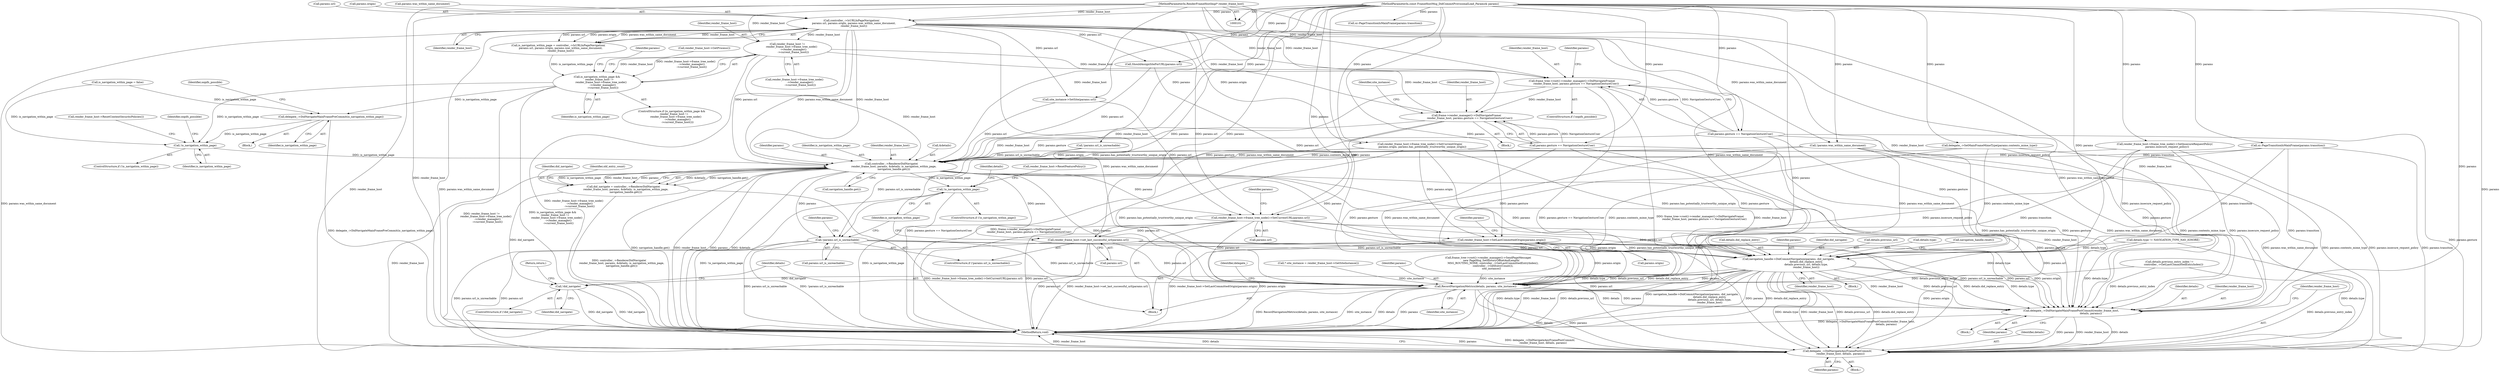digraph "0_Chrome_784f56a9c97a838448dd23f9bdc7c05fe8e639b3@pointer" {
"1000131" [label="(Call,render_frame_host !=\n          render_frame_host->frame_tree_node()\n              ->render_manager()\n              ->current_frame_host())"];
"1000117" [label="(Call,controller_->IsURLInPageNavigation(\n      params.url, params.origin, params.was_within_same_document,\n      render_frame_host))"];
"1000103" [label="(MethodParameterIn,const FrameHostMsg_DidCommitProvisionalLoad_Params& params)"];
"1000102" [label="(MethodParameterIn,RenderFrameHostImpl* render_frame_host)"];
"1000129" [label="(Call,is_navigation_within_page &&\n      render_frame_host !=\n          render_frame_host->frame_tree_node()\n              ->render_manager()\n              ->current_frame_host())"];
"1000159" [label="(Call,delegate_->DidNavigateMainFramePreCommit(is_navigation_within_page))"];
"1000183" [label="(Call,!is_navigation_within_page)"];
"1000244" [label="(Call,controller_->RendererDidNavigate(\n      render_frame_host, params, &details, is_navigation_within_page,\n      navigation_handle.get()))"];
"1000242" [label="(Call,did_navigate = controller_->RendererDidNavigate(\n      render_frame_host, params, &details, is_navigation_within_page,\n      navigation_handle.get()))"];
"1000320" [label="(Call,!did_navigate)"];
"1000266" [label="(Call,render_frame_host->frame_tree_node()->SetCurrentURL(params.url))"];
"1000279" [label="(Call,render_frame_host->set_last_successful_url(params.url))"];
"1000305" [label="(Call,navigation_handle->DidCommitNavigation(params, did_navigate,\n                                           details.did_replace_entry,\n                                           details.previous_url, details.type,\n                                           render_frame_host))"];
"1000323" [label="(Call,RecordNavigationMetrics(details, params, site_instance))"];
"1000335" [label="(Call,delegate_->DidNavigateMainFramePostCommit(render_frame_host,\n                                                details, params))"];
"1000339" [label="(Call,delegate_->DidNavigateAnyFramePostCommit(\n        render_frame_host, details, params))"];
"1000270" [label="(Call,render_frame_host->SetLastCommittedOrigin(params.origin))"];
"1000275" [label="(Call,!params.url_is_unreachable)"];
"1000284" [label="(Call,!is_navigation_within_page)"];
"1000164" [label="(Call,frame_tree->root()->render_manager()->DidNavigateFrame(\n          render_frame_host, params.gesture == NavigationGestureUser))"];
"1000196" [label="(Call,frame->render_manager()->DidNavigateFrame(\n        render_frame_host, params.gesture == NavigationGestureUser))"];
"1000281" [label="(Identifier,params)"];
"1000321" [label="(Identifier,did_navigate)"];
"1000183" [label="(Call,!is_navigation_within_page)"];
"1000266" [label="(Call,render_frame_host->frame_tree_node()->SetCurrentURL(params.url))"];
"1000262" [label="(Call,frame_tree->root()->render_manager()->SendPageMessage(\n        new PageMsg_SetHistoryOffsetAndLength(\n            MSG_ROUTING_NONE, controller_->GetLastCommittedEntryIndex(),\n            controller_->GetEntryCount()),\n        site_instance))"];
"1000205" [label="(Identifier,site_instance)"];
"1000291" [label="(Identifier,details)"];
"1000285" [label="(Identifier,is_navigation_within_page)"];
"1000186" [label="(Call,render_frame_host->ResetContentSecurityPolicies())"];
"1000105" [label="(Block,)"];
"1000341" [label="(Identifier,details)"];
"1000133" [label="(Call,render_frame_host->frame_tree_node()\n              ->render_manager()\n              ->current_frame_host())"];
"1000270" [label="(Call,render_frame_host->SetLastCommittedOrigin(params.origin))"];
"1000166" [label="(Call,params.gesture == NavigationGestureUser)"];
"1000128" [label="(ControlStructure,if (is_navigation_within_page &&\n      render_frame_host !=\n          render_frame_host->frame_tree_node()\n              ->render_manager()\n              ->current_frame_host()))"];
"1000328" [label="(Identifier,delegate_)"];
"1000227" [label="(Call,ui::PageTransitionIsMainFrame(params.transition))"];
"1000271" [label="(Call,params.origin)"];
"1000311" [label="(Call,details.previous_url)"];
"1000256" [label="(Call,details.previous_entry_index !=\n          controller_->GetLastCommittedEntryIndex())"];
"1000250" [label="(Call,navigation_handle.get())"];
"1000232" [label="(Call,delegate_->SetMainFrameMimeType(params.contents_mime_type))"];
"1000280" [label="(Call,params.url)"];
"1000132" [label="(Identifier,render_frame_host)"];
"1000314" [label="(Call,details.type)"];
"1000131" [label="(Call,render_frame_host !=\n          render_frame_host->frame_tree_node()\n              ->render_manager()\n              ->current_frame_host())"];
"1000127" [label="(Identifier,render_frame_host)"];
"1000323" [label="(Call,RecordNavigationMetrics(details, params, site_instance))"];
"1000121" [label="(Call,params.origin)"];
"1000335" [label="(Call,delegate_->DidNavigateMainFramePostCommit(render_frame_host,\n                                                details, params))"];
"1000286" [label="(Call,render_frame_host->ResetFeaturePolicy())"];
"1000320" [label="(Call,!did_navigate)"];
"1000343" [label="(MethodReturn,void)"];
"1000246" [label="(Identifier,params)"];
"1000318" [label="(Call,navigation_handle.reset())"];
"1000324" [label="(Identifier,details)"];
"1000289" [label="(Call,details.type != NAVIGATION_TYPE_NAV_IGNORE)"];
"1000322" [label="(Return,return;)"];
"1000249" [label="(Identifier,is_navigation_within_page)"];
"1000117" [label="(Call,controller_->IsURLInPageNavigation(\n      params.url, params.origin, params.was_within_same_document,\n      render_frame_host))"];
"1000274" [label="(ControlStructure,if (!params.url_is_unreachable))"];
"1000276" [label="(Call,params.url_is_unreachable)"];
"1000204" [label="(Call,* site_instance = render_frame_host->GetSiteInstance())"];
"1000165" [label="(Identifier,render_frame_host)"];
"1000308" [label="(Call,details.did_replace_entry)"];
"1000171" [label="(Call,render_frame_host->frame_tree_node()->SetCurrentOrigin(\n      params.origin, params.has_potentially_trustworthy_unique_origin))"];
"1000164" [label="(Call,frame_tree->root()->render_manager()->DidNavigateFrame(\n          render_frame_host, params.gesture == NavigationGestureUser))"];
"1000267" [label="(Call,params.url)"];
"1000163" [label="(Identifier,oopifs_possible)"];
"1000342" [label="(Identifier,params)"];
"1000243" [label="(Identifier,did_navigate)"];
"1000317" [label="(Identifier,render_frame_host)"];
"1000284" [label="(Call,!is_navigation_within_page)"];
"1000216" [label="(Call,!params.url_is_unreachable)"];
"1000149" [label="(Block,)"];
"1000242" [label="(Call,did_navigate = controller_->RendererDidNavigate(\n      render_frame_host, params, &details, is_navigation_within_page,\n      navigation_handle.get()))"];
"1000244" [label="(Call,controller_->RendererDidNavigate(\n      render_frame_host, params, &details, is_navigation_within_page,\n      navigation_handle.get()))"];
"1000306" [label="(Identifier,params)"];
"1000190" [label="(Identifier,oopifs_possible)"];
"1000254" [label="(Identifier,old_entry_count)"];
"1000144" [label="(Identifier,params)"];
"1000129" [label="(Call,is_navigation_within_page &&\n      render_frame_host !=\n          render_frame_host->frame_tree_node()\n              ->render_manager()\n              ->current_frame_host())"];
"1000178" [label="(Call,render_frame_host->frame_tree_node()->SetInsecureRequestPolicy(\n      params.insecure_request_policy))"];
"1000124" [label="(Call,params.was_within_same_document)"];
"1000138" [label="(Call,is_navigation_within_page = false)"];
"1000272" [label="(Identifier,params)"];
"1000142" [label="(Call,ui::PageTransitionIsMainFrame(params.transition))"];
"1000340" [label="(Identifier,render_frame_host)"];
"1000295" [label="(Block,)"];
"1000329" [label="(Block,)"];
"1000115" [label="(Call,is_navigation_within_page = controller_->IsURLInPageNavigation(\n      params.url, params.origin, params.was_within_same_document,\n      render_frame_host))"];
"1000283" [label="(ControlStructure,if (!is_navigation_within_page))"];
"1000161" [label="(ControlStructure,if (!oopifs_possible))"];
"1000305" [label="(Call,navigation_handle->DidCommitNavigation(params, did_navigate,\n                                           details.did_replace_entry,\n                                           details.previous_url, details.type,\n                                           render_frame_host))"];
"1000319" [label="(ControlStructure,if (!did_navigate))"];
"1000307" [label="(Identifier,did_navigate)"];
"1000245" [label="(Identifier,render_frame_host)"];
"1000103" [label="(MethodParameterIn,const FrameHostMsg_DidCommitProvisionalLoad_Params& params)"];
"1000197" [label="(Identifier,render_frame_host)"];
"1000337" [label="(Identifier,details)"];
"1000334" [label="(Block,)"];
"1000136" [label="(Call,render_frame_host->GetProcess())"];
"1000326" [label="(Identifier,site_instance)"];
"1000212" [label="(Call,ShouldAssignSiteForURL(params.url))"];
"1000159" [label="(Call,delegate_->DidNavigateMainFramePreCommit(is_navigation_within_page))"];
"1000184" [label="(Identifier,is_navigation_within_page)"];
"1000221" [label="(Call,site_instance->SetSite(params.url))"];
"1000102" [label="(MethodParameterIn,RenderFrameHostImpl* render_frame_host)"];
"1000336" [label="(Identifier,render_frame_host)"];
"1000196" [label="(Call,frame->render_manager()->DidNavigateFrame(\n        render_frame_host, params.gesture == NavigationGestureUser))"];
"1000118" [label="(Call,params.url)"];
"1000275" [label="(Call,!params.url_is_unreachable)"];
"1000247" [label="(Call,&details)"];
"1000173" [label="(Identifier,params)"];
"1000182" [label="(ControlStructure,if (!is_navigation_within_page))"];
"1000325" [label="(Identifier,params)"];
"1000198" [label="(Call,params.gesture == NavigationGestureUser)"];
"1000279" [label="(Call,render_frame_host->set_last_successful_url(params.url))"];
"1000191" [label="(Block,)"];
"1000339" [label="(Call,delegate_->DidNavigateAnyFramePostCommit(\n        render_frame_host, details, params))"];
"1000130" [label="(Identifier,is_navigation_within_page)"];
"1000160" [label="(Identifier,is_navigation_within_page)"];
"1000338" [label="(Identifier,params)"];
"1000154" [label="(Call,!params.was_within_same_document)"];
"1000277" [label="(Identifier,params)"];
"1000131" -> "1000129"  [label="AST: "];
"1000131" -> "1000133"  [label="CFG: "];
"1000132" -> "1000131"  [label="AST: "];
"1000133" -> "1000131"  [label="AST: "];
"1000129" -> "1000131"  [label="CFG: "];
"1000131" -> "1000343"  [label="DDG: render_frame_host->frame_tree_node()\n              ->render_manager()\n              ->current_frame_host()"];
"1000131" -> "1000129"  [label="DDG: render_frame_host"];
"1000131" -> "1000129"  [label="DDG: render_frame_host->frame_tree_node()\n              ->render_manager()\n              ->current_frame_host()"];
"1000117" -> "1000131"  [label="DDG: render_frame_host"];
"1000102" -> "1000131"  [label="DDG: render_frame_host"];
"1000131" -> "1000164"  [label="DDG: render_frame_host"];
"1000131" -> "1000196"  [label="DDG: render_frame_host"];
"1000131" -> "1000244"  [label="DDG: render_frame_host"];
"1000117" -> "1000115"  [label="AST: "];
"1000117" -> "1000127"  [label="CFG: "];
"1000118" -> "1000117"  [label="AST: "];
"1000121" -> "1000117"  [label="AST: "];
"1000124" -> "1000117"  [label="AST: "];
"1000127" -> "1000117"  [label="AST: "];
"1000115" -> "1000117"  [label="CFG: "];
"1000117" -> "1000343"  [label="DDG: params.was_within_same_document"];
"1000117" -> "1000115"  [label="DDG: params.url"];
"1000117" -> "1000115"  [label="DDG: params.origin"];
"1000117" -> "1000115"  [label="DDG: params.was_within_same_document"];
"1000117" -> "1000115"  [label="DDG: render_frame_host"];
"1000103" -> "1000117"  [label="DDG: params"];
"1000102" -> "1000117"  [label="DDG: render_frame_host"];
"1000117" -> "1000154"  [label="DDG: params.was_within_same_document"];
"1000117" -> "1000164"  [label="DDG: render_frame_host"];
"1000117" -> "1000171"  [label="DDG: params.origin"];
"1000117" -> "1000196"  [label="DDG: render_frame_host"];
"1000117" -> "1000212"  [label="DDG: params.url"];
"1000117" -> "1000221"  [label="DDG: params.url"];
"1000117" -> "1000244"  [label="DDG: render_frame_host"];
"1000117" -> "1000244"  [label="DDG: params.url"];
"1000117" -> "1000244"  [label="DDG: params.was_within_same_document"];
"1000117" -> "1000266"  [label="DDG: params.url"];
"1000117" -> "1000305"  [label="DDG: params.was_within_same_document"];
"1000117" -> "1000323"  [label="DDG: params.was_within_same_document"];
"1000117" -> "1000335"  [label="DDG: params.was_within_same_document"];
"1000117" -> "1000339"  [label="DDG: params.was_within_same_document"];
"1000103" -> "1000101"  [label="AST: "];
"1000103" -> "1000343"  [label="DDG: params"];
"1000103" -> "1000142"  [label="DDG: params"];
"1000103" -> "1000154"  [label="DDG: params"];
"1000103" -> "1000166"  [label="DDG: params"];
"1000103" -> "1000171"  [label="DDG: params"];
"1000103" -> "1000178"  [label="DDG: params"];
"1000103" -> "1000198"  [label="DDG: params"];
"1000103" -> "1000212"  [label="DDG: params"];
"1000103" -> "1000216"  [label="DDG: params"];
"1000103" -> "1000221"  [label="DDG: params"];
"1000103" -> "1000227"  [label="DDG: params"];
"1000103" -> "1000232"  [label="DDG: params"];
"1000103" -> "1000244"  [label="DDG: params"];
"1000103" -> "1000266"  [label="DDG: params"];
"1000103" -> "1000270"  [label="DDG: params"];
"1000103" -> "1000275"  [label="DDG: params"];
"1000103" -> "1000279"  [label="DDG: params"];
"1000103" -> "1000305"  [label="DDG: params"];
"1000103" -> "1000323"  [label="DDG: params"];
"1000103" -> "1000335"  [label="DDG: params"];
"1000103" -> "1000339"  [label="DDG: params"];
"1000102" -> "1000101"  [label="AST: "];
"1000102" -> "1000343"  [label="DDG: render_frame_host"];
"1000102" -> "1000164"  [label="DDG: render_frame_host"];
"1000102" -> "1000196"  [label="DDG: render_frame_host"];
"1000102" -> "1000244"  [label="DDG: render_frame_host"];
"1000102" -> "1000305"  [label="DDG: render_frame_host"];
"1000102" -> "1000335"  [label="DDG: render_frame_host"];
"1000102" -> "1000339"  [label="DDG: render_frame_host"];
"1000129" -> "1000128"  [label="AST: "];
"1000129" -> "1000130"  [label="CFG: "];
"1000130" -> "1000129"  [label="AST: "];
"1000136" -> "1000129"  [label="CFG: "];
"1000144" -> "1000129"  [label="CFG: "];
"1000129" -> "1000343"  [label="DDG: is_navigation_within_page &&\n      render_frame_host !=\n          render_frame_host->frame_tree_node()\n              ->render_manager()\n              ->current_frame_host()"];
"1000129" -> "1000343"  [label="DDG: render_frame_host !=\n          render_frame_host->frame_tree_node()\n              ->render_manager()\n              ->current_frame_host()"];
"1000115" -> "1000129"  [label="DDG: is_navigation_within_page"];
"1000129" -> "1000159"  [label="DDG: is_navigation_within_page"];
"1000129" -> "1000183"  [label="DDG: is_navigation_within_page"];
"1000159" -> "1000149"  [label="AST: "];
"1000159" -> "1000160"  [label="CFG: "];
"1000160" -> "1000159"  [label="AST: "];
"1000163" -> "1000159"  [label="CFG: "];
"1000159" -> "1000343"  [label="DDG: delegate_->DidNavigateMainFramePreCommit(is_navigation_within_page)"];
"1000138" -> "1000159"  [label="DDG: is_navigation_within_page"];
"1000159" -> "1000183"  [label="DDG: is_navigation_within_page"];
"1000183" -> "1000182"  [label="AST: "];
"1000183" -> "1000184"  [label="CFG: "];
"1000184" -> "1000183"  [label="AST: "];
"1000186" -> "1000183"  [label="CFG: "];
"1000190" -> "1000183"  [label="CFG: "];
"1000138" -> "1000183"  [label="DDG: is_navigation_within_page"];
"1000183" -> "1000244"  [label="DDG: is_navigation_within_page"];
"1000244" -> "1000242"  [label="AST: "];
"1000244" -> "1000250"  [label="CFG: "];
"1000245" -> "1000244"  [label="AST: "];
"1000246" -> "1000244"  [label="AST: "];
"1000247" -> "1000244"  [label="AST: "];
"1000249" -> "1000244"  [label="AST: "];
"1000250" -> "1000244"  [label="AST: "];
"1000242" -> "1000244"  [label="CFG: "];
"1000244" -> "1000343"  [label="DDG: navigation_handle.get()"];
"1000244" -> "1000343"  [label="DDG: render_frame_host"];
"1000244" -> "1000343"  [label="DDG: params"];
"1000244" -> "1000343"  [label="DDG: &details"];
"1000244" -> "1000242"  [label="DDG: &details"];
"1000244" -> "1000242"  [label="DDG: navigation_handle.get()"];
"1000244" -> "1000242"  [label="DDG: is_navigation_within_page"];
"1000244" -> "1000242"  [label="DDG: render_frame_host"];
"1000244" -> "1000242"  [label="DDG: params"];
"1000196" -> "1000244"  [label="DDG: render_frame_host"];
"1000164" -> "1000244"  [label="DDG: render_frame_host"];
"1000171" -> "1000244"  [label="DDG: params.origin"];
"1000171" -> "1000244"  [label="DDG: params.has_potentially_trustworthy_unique_origin"];
"1000232" -> "1000244"  [label="DDG: params.contents_mime_type"];
"1000178" -> "1000244"  [label="DDG: params.insecure_request_policy"];
"1000221" -> "1000244"  [label="DDG: params.url"];
"1000198" -> "1000244"  [label="DDG: params.gesture"];
"1000212" -> "1000244"  [label="DDG: params.url"];
"1000216" -> "1000244"  [label="DDG: params.url_is_unreachable"];
"1000227" -> "1000244"  [label="DDG: params.transition"];
"1000154" -> "1000244"  [label="DDG: params.was_within_same_document"];
"1000166" -> "1000244"  [label="DDG: params.gesture"];
"1000244" -> "1000266"  [label="DDG: params"];
"1000244" -> "1000270"  [label="DDG: params"];
"1000244" -> "1000275"  [label="DDG: params"];
"1000244" -> "1000279"  [label="DDG: params"];
"1000244" -> "1000284"  [label="DDG: is_navigation_within_page"];
"1000244" -> "1000305"  [label="DDG: params"];
"1000244" -> "1000305"  [label="DDG: render_frame_host"];
"1000244" -> "1000323"  [label="DDG: params"];
"1000244" -> "1000335"  [label="DDG: render_frame_host"];
"1000244" -> "1000339"  [label="DDG: render_frame_host"];
"1000242" -> "1000105"  [label="AST: "];
"1000243" -> "1000242"  [label="AST: "];
"1000254" -> "1000242"  [label="CFG: "];
"1000242" -> "1000343"  [label="DDG: controller_->RendererDidNavigate(\n      render_frame_host, params, &details, is_navigation_within_page,\n      navigation_handle.get())"];
"1000242" -> "1000320"  [label="DDG: did_navigate"];
"1000320" -> "1000319"  [label="AST: "];
"1000320" -> "1000321"  [label="CFG: "];
"1000321" -> "1000320"  [label="AST: "];
"1000322" -> "1000320"  [label="CFG: "];
"1000324" -> "1000320"  [label="CFG: "];
"1000320" -> "1000343"  [label="DDG: did_navigate"];
"1000320" -> "1000343"  [label="DDG: !did_navigate"];
"1000305" -> "1000320"  [label="DDG: did_navigate"];
"1000266" -> "1000105"  [label="AST: "];
"1000266" -> "1000267"  [label="CFG: "];
"1000267" -> "1000266"  [label="AST: "];
"1000272" -> "1000266"  [label="CFG: "];
"1000266" -> "1000343"  [label="DDG: render_frame_host->frame_tree_node()->SetCurrentURL(params.url)"];
"1000266" -> "1000343"  [label="DDG: params.url"];
"1000221" -> "1000266"  [label="DDG: params.url"];
"1000212" -> "1000266"  [label="DDG: params.url"];
"1000266" -> "1000279"  [label="DDG: params.url"];
"1000266" -> "1000305"  [label="DDG: params.url"];
"1000266" -> "1000323"  [label="DDG: params.url"];
"1000266" -> "1000335"  [label="DDG: params.url"];
"1000266" -> "1000339"  [label="DDG: params.url"];
"1000279" -> "1000274"  [label="AST: "];
"1000279" -> "1000280"  [label="CFG: "];
"1000280" -> "1000279"  [label="AST: "];
"1000285" -> "1000279"  [label="CFG: "];
"1000279" -> "1000343"  [label="DDG: params.url"];
"1000279" -> "1000343"  [label="DDG: render_frame_host->set_last_successful_url(params.url)"];
"1000279" -> "1000305"  [label="DDG: params.url"];
"1000279" -> "1000323"  [label="DDG: params.url"];
"1000279" -> "1000335"  [label="DDG: params.url"];
"1000279" -> "1000339"  [label="DDG: params.url"];
"1000305" -> "1000295"  [label="AST: "];
"1000305" -> "1000317"  [label="CFG: "];
"1000306" -> "1000305"  [label="AST: "];
"1000307" -> "1000305"  [label="AST: "];
"1000308" -> "1000305"  [label="AST: "];
"1000311" -> "1000305"  [label="AST: "];
"1000314" -> "1000305"  [label="AST: "];
"1000317" -> "1000305"  [label="AST: "];
"1000318" -> "1000305"  [label="CFG: "];
"1000305" -> "1000343"  [label="DDG: details.previous_url"];
"1000305" -> "1000343"  [label="DDG: navigation_handle->DidCommitNavigation(params, did_navigate,\n                                           details.did_replace_entry,\n                                           details.previous_url, details.type,\n                                           render_frame_host)"];
"1000305" -> "1000343"  [label="DDG: params"];
"1000305" -> "1000343"  [label="DDG: details.did_replace_entry"];
"1000305" -> "1000343"  [label="DDG: details.type"];
"1000305" -> "1000343"  [label="DDG: render_frame_host"];
"1000232" -> "1000305"  [label="DDG: params.contents_mime_type"];
"1000178" -> "1000305"  [label="DDG: params.insecure_request_policy"];
"1000227" -> "1000305"  [label="DDG: params.transition"];
"1000275" -> "1000305"  [label="DDG: params.url_is_unreachable"];
"1000198" -> "1000305"  [label="DDG: params.gesture"];
"1000270" -> "1000305"  [label="DDG: params.origin"];
"1000171" -> "1000305"  [label="DDG: params.has_potentially_trustworthy_unique_origin"];
"1000154" -> "1000305"  [label="DDG: params.was_within_same_document"];
"1000166" -> "1000305"  [label="DDG: params.gesture"];
"1000289" -> "1000305"  [label="DDG: details.type"];
"1000305" -> "1000323"  [label="DDG: details.previous_url"];
"1000305" -> "1000323"  [label="DDG: details.did_replace_entry"];
"1000305" -> "1000323"  [label="DDG: details.type"];
"1000305" -> "1000323"  [label="DDG: params"];
"1000305" -> "1000335"  [label="DDG: render_frame_host"];
"1000305" -> "1000335"  [label="DDG: details.previous_url"];
"1000305" -> "1000335"  [label="DDG: details.did_replace_entry"];
"1000305" -> "1000335"  [label="DDG: details.type"];
"1000305" -> "1000339"  [label="DDG: render_frame_host"];
"1000305" -> "1000339"  [label="DDG: details.previous_url"];
"1000305" -> "1000339"  [label="DDG: details.did_replace_entry"];
"1000305" -> "1000339"  [label="DDG: details.type"];
"1000323" -> "1000105"  [label="AST: "];
"1000323" -> "1000326"  [label="CFG: "];
"1000324" -> "1000323"  [label="AST: "];
"1000325" -> "1000323"  [label="AST: "];
"1000326" -> "1000323"  [label="AST: "];
"1000328" -> "1000323"  [label="CFG: "];
"1000323" -> "1000343"  [label="DDG: site_instance"];
"1000323" -> "1000343"  [label="DDG: details"];
"1000323" -> "1000343"  [label="DDG: params"];
"1000323" -> "1000343"  [label="DDG: RecordNavigationMetrics(details, params, site_instance)"];
"1000289" -> "1000323"  [label="DDG: details.type"];
"1000256" -> "1000323"  [label="DDG: details.previous_entry_index"];
"1000232" -> "1000323"  [label="DDG: params.contents_mime_type"];
"1000178" -> "1000323"  [label="DDG: params.insecure_request_policy"];
"1000227" -> "1000323"  [label="DDG: params.transition"];
"1000275" -> "1000323"  [label="DDG: params.url_is_unreachable"];
"1000198" -> "1000323"  [label="DDG: params.gesture"];
"1000270" -> "1000323"  [label="DDG: params.origin"];
"1000171" -> "1000323"  [label="DDG: params.has_potentially_trustworthy_unique_origin"];
"1000154" -> "1000323"  [label="DDG: params.was_within_same_document"];
"1000166" -> "1000323"  [label="DDG: params.gesture"];
"1000262" -> "1000323"  [label="DDG: site_instance"];
"1000204" -> "1000323"  [label="DDG: site_instance"];
"1000323" -> "1000335"  [label="DDG: details"];
"1000323" -> "1000335"  [label="DDG: params"];
"1000323" -> "1000339"  [label="DDG: details"];
"1000323" -> "1000339"  [label="DDG: params"];
"1000335" -> "1000334"  [label="AST: "];
"1000335" -> "1000338"  [label="CFG: "];
"1000336" -> "1000335"  [label="AST: "];
"1000337" -> "1000335"  [label="AST: "];
"1000338" -> "1000335"  [label="AST: "];
"1000340" -> "1000335"  [label="CFG: "];
"1000335" -> "1000343"  [label="DDG: delegate_->DidNavigateMainFramePostCommit(render_frame_host,\n                                                details, params)"];
"1000289" -> "1000335"  [label="DDG: details.type"];
"1000256" -> "1000335"  [label="DDG: details.previous_entry_index"];
"1000232" -> "1000335"  [label="DDG: params.contents_mime_type"];
"1000178" -> "1000335"  [label="DDG: params.insecure_request_policy"];
"1000227" -> "1000335"  [label="DDG: params.transition"];
"1000275" -> "1000335"  [label="DDG: params.url_is_unreachable"];
"1000198" -> "1000335"  [label="DDG: params.gesture"];
"1000270" -> "1000335"  [label="DDG: params.origin"];
"1000171" -> "1000335"  [label="DDG: params.has_potentially_trustworthy_unique_origin"];
"1000154" -> "1000335"  [label="DDG: params.was_within_same_document"];
"1000166" -> "1000335"  [label="DDG: params.gesture"];
"1000335" -> "1000339"  [label="DDG: render_frame_host"];
"1000335" -> "1000339"  [label="DDG: details"];
"1000335" -> "1000339"  [label="DDG: params"];
"1000339" -> "1000329"  [label="AST: "];
"1000339" -> "1000342"  [label="CFG: "];
"1000340" -> "1000339"  [label="AST: "];
"1000341" -> "1000339"  [label="AST: "];
"1000342" -> "1000339"  [label="AST: "];
"1000343" -> "1000339"  [label="CFG: "];
"1000339" -> "1000343"  [label="DDG: params"];
"1000339" -> "1000343"  [label="DDG: delegate_->DidNavigateAnyFramePostCommit(\n        render_frame_host, details, params)"];
"1000339" -> "1000343"  [label="DDG: render_frame_host"];
"1000339" -> "1000343"  [label="DDG: details"];
"1000289" -> "1000339"  [label="DDG: details.type"];
"1000256" -> "1000339"  [label="DDG: details.previous_entry_index"];
"1000232" -> "1000339"  [label="DDG: params.contents_mime_type"];
"1000178" -> "1000339"  [label="DDG: params.insecure_request_policy"];
"1000227" -> "1000339"  [label="DDG: params.transition"];
"1000275" -> "1000339"  [label="DDG: params.url_is_unreachable"];
"1000198" -> "1000339"  [label="DDG: params.gesture"];
"1000270" -> "1000339"  [label="DDG: params.origin"];
"1000171" -> "1000339"  [label="DDG: params.has_potentially_trustworthy_unique_origin"];
"1000154" -> "1000339"  [label="DDG: params.was_within_same_document"];
"1000166" -> "1000339"  [label="DDG: params.gesture"];
"1000270" -> "1000105"  [label="AST: "];
"1000270" -> "1000271"  [label="CFG: "];
"1000271" -> "1000270"  [label="AST: "];
"1000277" -> "1000270"  [label="CFG: "];
"1000270" -> "1000343"  [label="DDG: render_frame_host->SetLastCommittedOrigin(params.origin)"];
"1000270" -> "1000343"  [label="DDG: params.origin"];
"1000171" -> "1000270"  [label="DDG: params.origin"];
"1000275" -> "1000274"  [label="AST: "];
"1000275" -> "1000276"  [label="CFG: "];
"1000276" -> "1000275"  [label="AST: "];
"1000281" -> "1000275"  [label="CFG: "];
"1000285" -> "1000275"  [label="CFG: "];
"1000275" -> "1000343"  [label="DDG: !params.url_is_unreachable"];
"1000275" -> "1000343"  [label="DDG: params.url_is_unreachable"];
"1000216" -> "1000275"  [label="DDG: params.url_is_unreachable"];
"1000284" -> "1000283"  [label="AST: "];
"1000284" -> "1000285"  [label="CFG: "];
"1000285" -> "1000284"  [label="AST: "];
"1000286" -> "1000284"  [label="CFG: "];
"1000291" -> "1000284"  [label="CFG: "];
"1000284" -> "1000343"  [label="DDG: is_navigation_within_page"];
"1000284" -> "1000343"  [label="DDG: !is_navigation_within_page"];
"1000164" -> "1000161"  [label="AST: "];
"1000164" -> "1000166"  [label="CFG: "];
"1000165" -> "1000164"  [label="AST: "];
"1000166" -> "1000164"  [label="AST: "];
"1000173" -> "1000164"  [label="CFG: "];
"1000164" -> "1000343"  [label="DDG: frame_tree->root()->render_manager()->DidNavigateFrame(\n          render_frame_host, params.gesture == NavigationGestureUser)"];
"1000164" -> "1000343"  [label="DDG: params.gesture == NavigationGestureUser"];
"1000166" -> "1000164"  [label="DDG: params.gesture"];
"1000166" -> "1000164"  [label="DDG: NavigationGestureUser"];
"1000164" -> "1000196"  [label="DDG: render_frame_host"];
"1000196" -> "1000191"  [label="AST: "];
"1000196" -> "1000198"  [label="CFG: "];
"1000197" -> "1000196"  [label="AST: "];
"1000198" -> "1000196"  [label="AST: "];
"1000205" -> "1000196"  [label="CFG: "];
"1000196" -> "1000343"  [label="DDG: frame->render_manager()->DidNavigateFrame(\n        render_frame_host, params.gesture == NavigationGestureUser)"];
"1000196" -> "1000343"  [label="DDG: params.gesture == NavigationGestureUser"];
"1000198" -> "1000196"  [label="DDG: params.gesture"];
"1000198" -> "1000196"  [label="DDG: NavigationGestureUser"];
}

